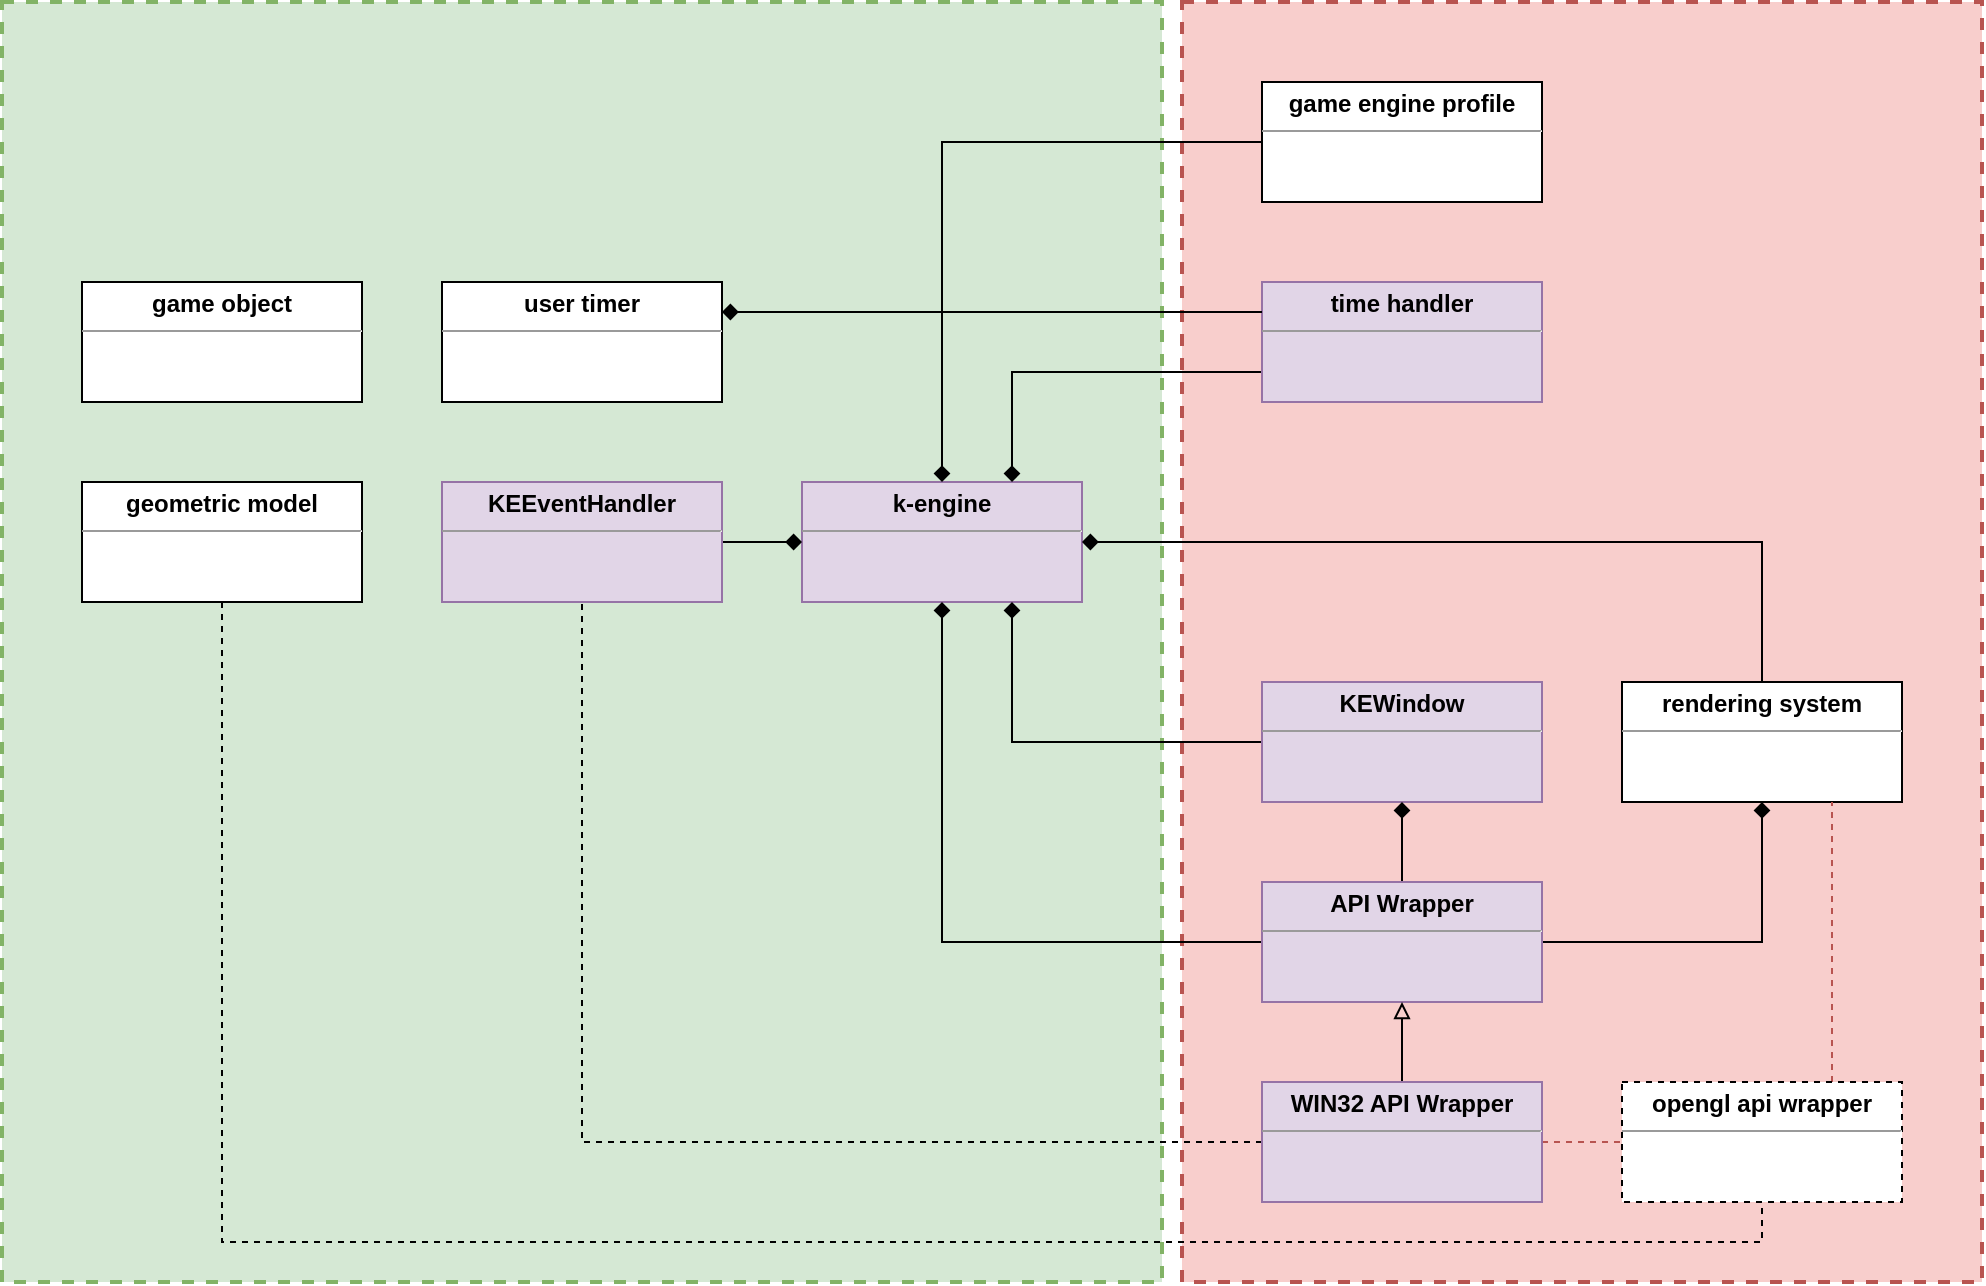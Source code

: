<mxfile version="15.3.8" type="device"><diagram id="Kj27KNdA8-SujoAAzH3R" name="Page-1"><mxGraphModel dx="1248" dy="677" grid="1" gridSize="10" guides="1" tooltips="1" connect="1" arrows="1" fold="1" page="1" pageScale="1" pageWidth="827" pageHeight="1169" math="0" shadow="0"><root><mxCell id="0"/><mxCell id="1" parent="0"/><mxCell id="l8fZNN8RUN1IOdqyuR71-1" value="" style="rounded=0;whiteSpace=wrap;html=1;dashed=1;strokeColor=#82b366;strokeWidth=2;fillColor=#d5e8d4;" parent="1" vertex="1"><mxGeometry x="500" y="270" width="580" height="640" as="geometry"/></mxCell><mxCell id="l8fZNN8RUN1IOdqyuR71-2" value="" style="rounded=0;whiteSpace=wrap;html=1;dashed=1;strokeColor=#b85450;strokeWidth=2;fillColor=#f8cecc;" parent="1" vertex="1"><mxGeometry x="1090" y="270" width="400" height="640" as="geometry"/></mxCell><mxCell id="l8fZNN8RUN1IOdqyuR71-3" value="&lt;p style=&quot;margin: 0px ; margin-top: 4px ; text-align: center&quot;&gt;&lt;b&gt;k-engine&lt;/b&gt;&lt;/p&gt;&lt;hr size=&quot;1&quot;&gt;&lt;div style=&quot;height: 2px&quot;&gt;&lt;/div&gt;" style="verticalAlign=top;align=left;overflow=fill;fontSize=12;fontFamily=Helvetica;html=1;fillColor=#e1d5e7;strokeColor=#9673a6;" parent="1" vertex="1"><mxGeometry x="900" y="510" width="140" height="60" as="geometry"/></mxCell><mxCell id="l8fZNN8RUN1IOdqyuR71-4" value="" style="edgeStyle=orthogonalEdgeStyle;rounded=0;orthogonalLoop=1;jettySize=auto;html=1;endArrow=diamond;endFill=1;entryX=0.75;entryY=1;entryDx=0;entryDy=0;" parent="1" source="l8fZNN8RUN1IOdqyuR71-5" target="l8fZNN8RUN1IOdqyuR71-3" edge="1"><mxGeometry relative="1" as="geometry"/></mxCell><mxCell id="l8fZNN8RUN1IOdqyuR71-5" value="&lt;p style=&quot;margin: 0px ; margin-top: 4px ; text-align: center&quot;&gt;&lt;b&gt;KEWindow&lt;/b&gt;&lt;/p&gt;&lt;hr size=&quot;1&quot;&gt;&lt;div style=&quot;height: 2px&quot;&gt;&lt;/div&gt;" style="verticalAlign=top;align=left;overflow=fill;fontSize=12;fontFamily=Helvetica;html=1;fillColor=#e1d5e7;strokeColor=#9673a6;" parent="1" vertex="1"><mxGeometry x="1130" y="610" width="140" height="60" as="geometry"/></mxCell><mxCell id="l8fZNN8RUN1IOdqyuR71-6" value="" style="edgeStyle=orthogonalEdgeStyle;rounded=0;orthogonalLoop=1;jettySize=auto;html=1;endArrow=diamond;endFill=1;exitX=0.5;exitY=0;exitDx=0;exitDy=0;" parent="1" source="l8fZNN8RUN1IOdqyuR71-9" target="l8fZNN8RUN1IOdqyuR71-5" edge="1"><mxGeometry relative="1" as="geometry"/></mxCell><mxCell id="l8fZNN8RUN1IOdqyuR71-7" value="" style="edgeStyle=orthogonalEdgeStyle;rounded=0;orthogonalLoop=1;jettySize=auto;html=1;endArrow=diamond;endFill=1;" parent="1" source="l8fZNN8RUN1IOdqyuR71-9" target="l8fZNN8RUN1IOdqyuR71-3" edge="1"><mxGeometry relative="1" as="geometry"/></mxCell><mxCell id="l8fZNN8RUN1IOdqyuR71-8" value="" style="edgeStyle=orthogonalEdgeStyle;rounded=0;orthogonalLoop=1;jettySize=auto;html=1;endArrow=diamond;endFill=1;" parent="1" source="l8fZNN8RUN1IOdqyuR71-9" target="l8fZNN8RUN1IOdqyuR71-17" edge="1"><mxGeometry relative="1" as="geometry"/></mxCell><mxCell id="l8fZNN8RUN1IOdqyuR71-9" value="&lt;p style=&quot;margin: 0px ; margin-top: 4px ; text-align: center&quot;&gt;&lt;b&gt;API Wrapper&lt;/b&gt;&lt;/p&gt;&lt;hr size=&quot;1&quot;&gt;&lt;div style=&quot;height: 2px&quot;&gt;&lt;/div&gt;" style="verticalAlign=top;align=left;overflow=fill;fontSize=12;fontFamily=Helvetica;html=1;fillColor=#e1d5e7;strokeColor=#9673a6;" parent="1" vertex="1"><mxGeometry x="1130" y="710" width="140" height="60" as="geometry"/></mxCell><mxCell id="l8fZNN8RUN1IOdqyuR71-10" value="" style="edgeStyle=orthogonalEdgeStyle;rounded=0;orthogonalLoop=1;jettySize=auto;html=1;endArrow=block;endFill=0;" parent="1" source="l8fZNN8RUN1IOdqyuR71-13" target="l8fZNN8RUN1IOdqyuR71-9" edge="1"><mxGeometry relative="1" as="geometry"/></mxCell><mxCell id="l8fZNN8RUN1IOdqyuR71-11" value="" style="edgeStyle=orthogonalEdgeStyle;rounded=0;orthogonalLoop=1;jettySize=auto;html=1;entryX=0.5;entryY=1;entryDx=0;entryDy=0;endArrow=none;endFill=0;dashed=1;" parent="1" source="l8fZNN8RUN1IOdqyuR71-13" target="l8fZNN8RUN1IOdqyuR71-15" edge="1"><mxGeometry relative="1" as="geometry"/></mxCell><mxCell id="l8fZNN8RUN1IOdqyuR71-12" value="" style="edgeStyle=orthogonalEdgeStyle;rounded=0;orthogonalLoop=1;jettySize=auto;html=1;endArrow=none;endFill=0;dashed=1;fillColor=#f8cecc;strokeColor=#b85450;" parent="1" source="l8fZNN8RUN1IOdqyuR71-13" target="l8fZNN8RUN1IOdqyuR71-26" edge="1"><mxGeometry relative="1" as="geometry"/></mxCell><mxCell id="l8fZNN8RUN1IOdqyuR71-13" value="&lt;p style=&quot;margin: 0px ; margin-top: 4px ; text-align: center&quot;&gt;&lt;b&gt;WIN32 API Wrapper&lt;/b&gt;&lt;/p&gt;&lt;hr size=&quot;1&quot;&gt;&lt;div style=&quot;height: 2px&quot;&gt;&lt;/div&gt;" style="verticalAlign=top;align=left;overflow=fill;fontSize=12;fontFamily=Helvetica;html=1;fillColor=#e1d5e7;strokeColor=#9673a6;" parent="1" vertex="1"><mxGeometry x="1130" y="810" width="140" height="60" as="geometry"/></mxCell><mxCell id="l8fZNN8RUN1IOdqyuR71-14" value="" style="edgeStyle=orthogonalEdgeStyle;rounded=0;orthogonalLoop=1;jettySize=auto;html=1;endArrow=diamond;endFill=1;" parent="1" source="l8fZNN8RUN1IOdqyuR71-15" target="l8fZNN8RUN1IOdqyuR71-3" edge="1"><mxGeometry relative="1" as="geometry"/></mxCell><mxCell id="l8fZNN8RUN1IOdqyuR71-15" value="&lt;p style=&quot;margin: 0px ; margin-top: 4px ; text-align: center&quot;&gt;&lt;b&gt;KEEventHandler&lt;/b&gt;&lt;/p&gt;&lt;hr size=&quot;1&quot;&gt;&lt;div style=&quot;height: 2px&quot;&gt;&lt;/div&gt;" style="verticalAlign=top;align=left;overflow=fill;fontSize=12;fontFamily=Helvetica;html=1;fillColor=#e1d5e7;strokeColor=#9673a6;" parent="1" vertex="1"><mxGeometry x="720" y="510" width="140" height="60" as="geometry"/></mxCell><mxCell id="l8fZNN8RUN1IOdqyuR71-16" value="" style="edgeStyle=orthogonalEdgeStyle;rounded=0;orthogonalLoop=1;jettySize=auto;html=1;endArrow=diamond;endFill=1;entryX=1;entryY=0.5;entryDx=0;entryDy=0;exitX=0.5;exitY=0;exitDx=0;exitDy=0;" parent="1" source="l8fZNN8RUN1IOdqyuR71-17" target="l8fZNN8RUN1IOdqyuR71-3" edge="1"><mxGeometry relative="1" as="geometry"/></mxCell><mxCell id="l8fZNN8RUN1IOdqyuR71-17" value="&lt;p style=&quot;margin: 0px ; margin-top: 4px ; text-align: center&quot;&gt;&lt;b&gt;rendering system&lt;/b&gt;&lt;/p&gt;&lt;hr size=&quot;1&quot;&gt;&lt;div style=&quot;height: 2px&quot;&gt;&lt;/div&gt;" style="verticalAlign=top;align=left;overflow=fill;fontSize=12;fontFamily=Helvetica;html=1;" parent="1" vertex="1"><mxGeometry x="1310" y="610" width="140" height="60" as="geometry"/></mxCell><mxCell id="l8fZNN8RUN1IOdqyuR71-18" value="" style="edgeStyle=orthogonalEdgeStyle;rounded=0;orthogonalLoop=1;jettySize=auto;html=1;entryX=0.75;entryY=0;entryDx=0;entryDy=0;endArrow=diamond;endFill=1;exitX=0;exitY=0.75;exitDx=0;exitDy=0;" parent="1" source="l8fZNN8RUN1IOdqyuR71-20" target="l8fZNN8RUN1IOdqyuR71-3" edge="1"><mxGeometry relative="1" as="geometry"/></mxCell><mxCell id="l8fZNN8RUN1IOdqyuR71-20" value="&lt;p style=&quot;margin: 0px ; margin-top: 4px ; text-align: center&quot;&gt;&lt;b&gt;time handler&lt;/b&gt;&lt;/p&gt;&lt;hr size=&quot;1&quot;&gt;&lt;div style=&quot;height: 2px&quot;&gt;&lt;/div&gt;" style="verticalAlign=top;align=left;overflow=fill;fontSize=12;fontFamily=Helvetica;html=1;fillColor=#e1d5e7;strokeColor=#9673a6;" parent="1" vertex="1"><mxGeometry x="1130" y="410" width="140" height="60" as="geometry"/></mxCell><mxCell id="l8fZNN8RUN1IOdqyuR71-23" value="" style="edgeStyle=orthogonalEdgeStyle;rounded=0;orthogonalLoop=1;jettySize=auto;html=1;endArrow=diamond;endFill=1;" parent="1" source="l8fZNN8RUN1IOdqyuR71-24" target="l8fZNN8RUN1IOdqyuR71-3" edge="1"><mxGeometry relative="1" as="geometry"/></mxCell><mxCell id="l8fZNN8RUN1IOdqyuR71-24" value="&lt;p style=&quot;margin: 0px ; margin-top: 4px ; text-align: center&quot;&gt;&lt;b&gt;game engine profile&lt;/b&gt;&lt;/p&gt;&lt;hr size=&quot;1&quot;&gt;&lt;div style=&quot;height: 2px&quot;&gt;&lt;/div&gt;" style="verticalAlign=top;align=left;overflow=fill;fontSize=12;fontFamily=Helvetica;html=1;" parent="1" vertex="1"><mxGeometry x="1130" y="310" width="140" height="60" as="geometry"/></mxCell><mxCell id="l8fZNN8RUN1IOdqyuR71-25" value="" style="edgeStyle=orthogonalEdgeStyle;rounded=0;orthogonalLoop=1;jettySize=auto;html=1;entryX=0.75;entryY=1;entryDx=0;entryDy=0;exitX=0.75;exitY=0;exitDx=0;exitDy=0;endArrow=none;endFill=0;dashed=1;fillColor=#f8cecc;strokeColor=#b85450;" parent="1" source="l8fZNN8RUN1IOdqyuR71-26" target="l8fZNN8RUN1IOdqyuR71-17" edge="1"><mxGeometry relative="1" as="geometry"/></mxCell><mxCell id="l8fZNN8RUN1IOdqyuR71-26" value="&lt;p style=&quot;margin: 0px ; margin-top: 4px ; text-align: center&quot;&gt;&lt;b&gt;opengl api wrapper&lt;/b&gt;&lt;/p&gt;&lt;hr size=&quot;1&quot;&gt;&lt;div style=&quot;height: 2px&quot;&gt;&lt;/div&gt;" style="verticalAlign=top;align=left;overflow=fill;fontSize=12;fontFamily=Helvetica;html=1;dashed=1;" parent="1" vertex="1"><mxGeometry x="1310" y="810" width="140" height="60" as="geometry"/></mxCell><mxCell id="l8fZNN8RUN1IOdqyuR71-27" value="" style="edgeStyle=orthogonalEdgeStyle;rounded=0;orthogonalLoop=1;jettySize=auto;html=1;endArrow=none;endFill=0;entryX=0;entryY=0.25;entryDx=0;entryDy=0;exitX=1;exitY=0.25;exitDx=0;exitDy=0;startArrow=diamond;startFill=1;" parent="1" source="l8fZNN8RUN1IOdqyuR71-28" target="l8fZNN8RUN1IOdqyuR71-20" edge="1"><mxGeometry relative="1" as="geometry"/></mxCell><mxCell id="l8fZNN8RUN1IOdqyuR71-28" value="&lt;p style=&quot;margin: 0px ; margin-top: 4px ; text-align: center&quot;&gt;&lt;b&gt;user timer&lt;/b&gt;&lt;/p&gt;&lt;hr size=&quot;1&quot;&gt;&lt;div style=&quot;height: 2px&quot;&gt;&lt;/div&gt;" style="verticalAlign=top;align=left;overflow=fill;fontSize=12;fontFamily=Helvetica;html=1;" parent="1" vertex="1"><mxGeometry x="720" y="410" width="140" height="60" as="geometry"/></mxCell><mxCell id="l8fZNN8RUN1IOdqyuR71-29" value="" style="edgeStyle=orthogonalEdgeStyle;rounded=0;orthogonalLoop=1;jettySize=auto;html=1;dashed=1;endArrow=none;endFill=0;entryX=0.5;entryY=1;entryDx=0;entryDy=0;exitX=0.5;exitY=1;exitDx=0;exitDy=0;" parent="1" source="l8fZNN8RUN1IOdqyuR71-30" target="l8fZNN8RUN1IOdqyuR71-26" edge="1"><mxGeometry relative="1" as="geometry"/></mxCell><mxCell id="l8fZNN8RUN1IOdqyuR71-30" value="&lt;p style=&quot;margin: 0px ; margin-top: 4px ; text-align: center&quot;&gt;&lt;b&gt;geometric model&lt;/b&gt;&lt;/p&gt;&lt;hr size=&quot;1&quot;&gt;&lt;div style=&quot;height: 2px&quot;&gt;&lt;/div&gt;" style="verticalAlign=top;align=left;overflow=fill;fontSize=12;fontFamily=Helvetica;html=1;" parent="1" vertex="1"><mxGeometry x="540" y="510" width="140" height="60" as="geometry"/></mxCell><mxCell id="l8fZNN8RUN1IOdqyuR71-31" value="&lt;p style=&quot;margin: 0px ; margin-top: 4px ; text-align: center&quot;&gt;&lt;b&gt;game object&lt;/b&gt;&lt;/p&gt;&lt;hr size=&quot;1&quot;&gt;&lt;div style=&quot;height: 2px&quot;&gt;&lt;/div&gt;" style="verticalAlign=top;align=left;overflow=fill;fontSize=12;fontFamily=Helvetica;html=1;" parent="1" vertex="1"><mxGeometry x="540" y="410" width="140" height="60" as="geometry"/></mxCell></root></mxGraphModel></diagram></mxfile>
